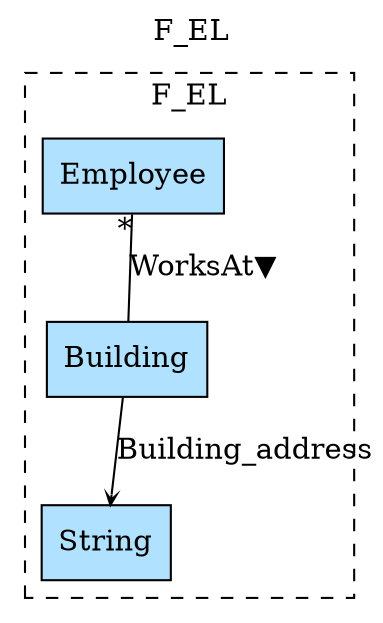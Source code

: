 digraph {graph[label=F_EL,labelloc=tl,labelfontsize=12];
subgraph cluster_F_EL{style=dashed;label=F_EL;
"Employee"[shape=record,fillcolor=lightskyblue1,style = filled,label="Employee"];
"Building"[shape=record,fillcolor=lightskyblue1,style = filled,label="Building"];
"String"[shape=record,fillcolor=lightskyblue1,style = filled,label="String"];

"Employee"->"Building"[label="WorksAt▼",dir=none,taillabel="*",headlabel=""];
"Building"->"String"[label="Building_address",arrowhead=vee,headlabel="",arrowsize=.5];

}
}